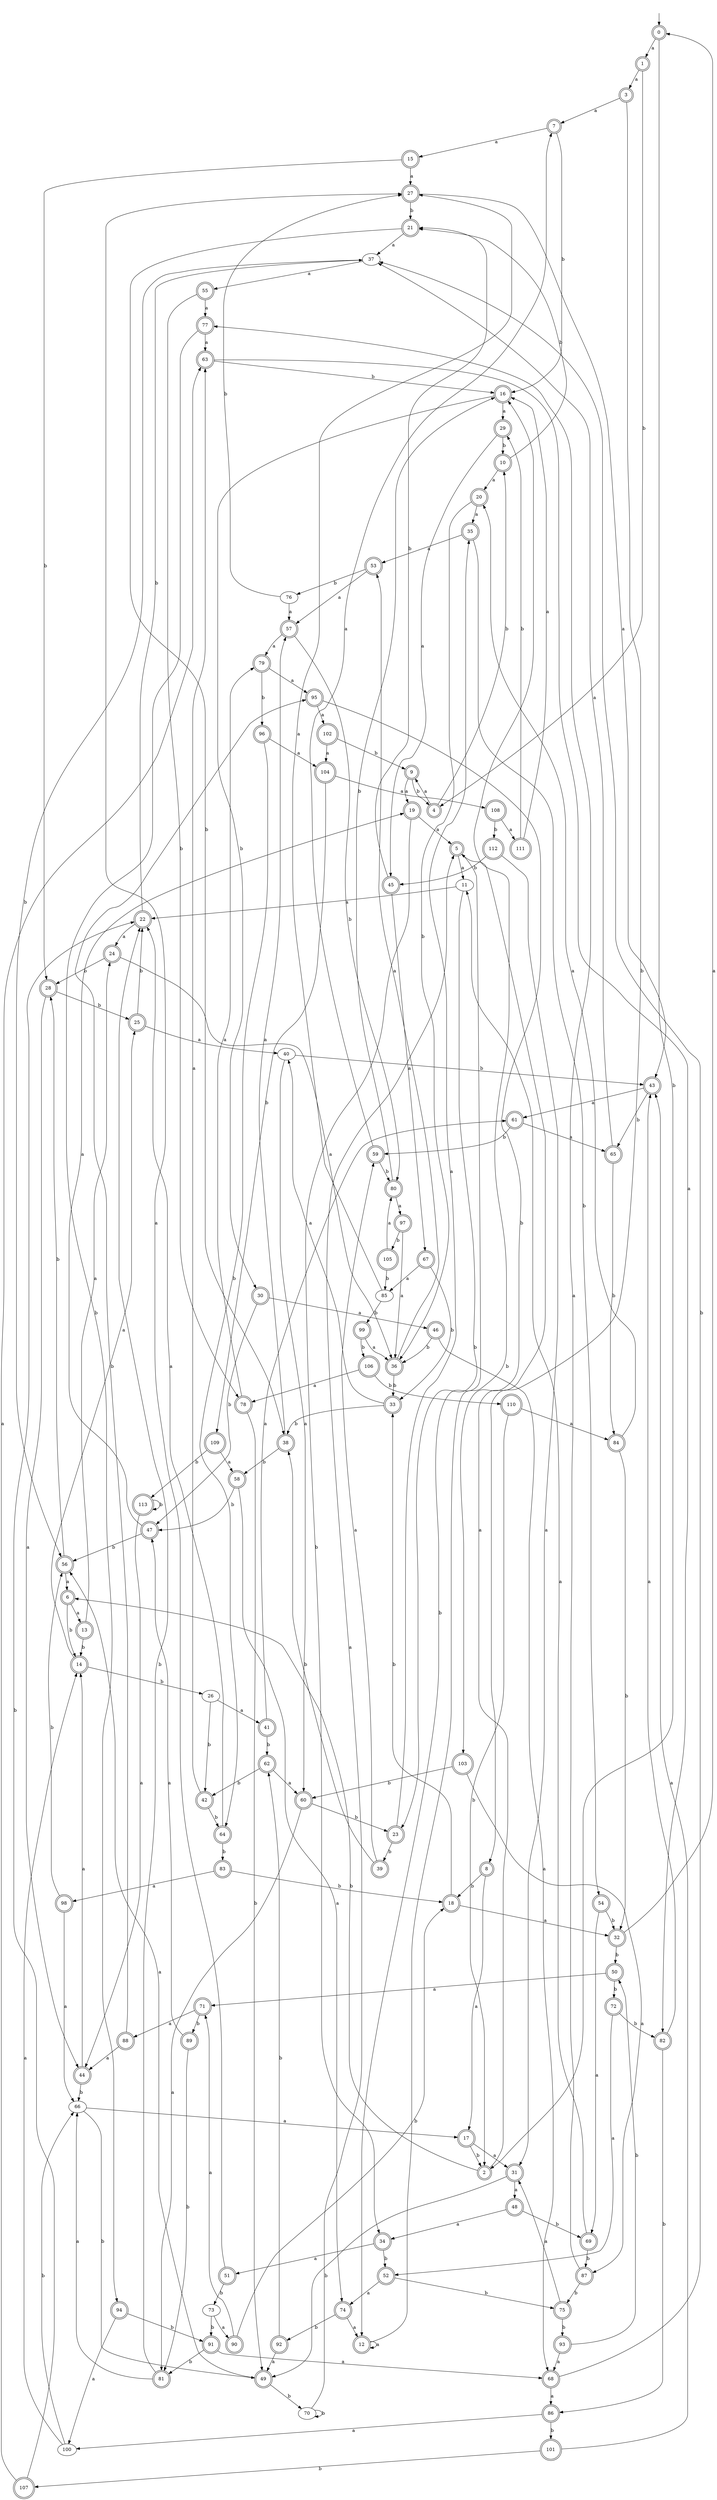 digraph RandomDFA {
  __start0 [label="", shape=none];
  __start0 -> 0 [label=""];
  0 [shape=circle] [shape=doublecircle]
  0 -> 1 [label="a"]
  0 -> 2 [label="b"]
  1 [shape=doublecircle]
  1 -> 3 [label="a"]
  1 -> 4 [label="b"]
  2 [shape=doublecircle]
  2 -> 5 [label="a"]
  2 -> 6 [label="b"]
  3 [shape=doublecircle]
  3 -> 7 [label="a"]
  3 -> 8 [label="b"]
  4 [shape=doublecircle]
  4 -> 9 [label="a"]
  4 -> 10 [label="b"]
  5 [shape=doublecircle]
  5 -> 11 [label="a"]
  5 -> 12 [label="b"]
  6 [shape=doublecircle]
  6 -> 13 [label="a"]
  6 -> 14 [label="b"]
  7 [shape=doublecircle]
  7 -> 15 [label="a"]
  7 -> 16 [label="b"]
  8 [shape=doublecircle]
  8 -> 17 [label="a"]
  8 -> 18 [label="b"]
  9 [shape=doublecircle]
  9 -> 19 [label="a"]
  9 -> 4 [label="b"]
  10 [shape=doublecircle]
  10 -> 20 [label="a"]
  10 -> 21 [label="b"]
  11
  11 -> 22 [label="a"]
  11 -> 23 [label="b"]
  12 [shape=doublecircle]
  12 -> 12 [label="a"]
  12 -> 16 [label="b"]
  13 [shape=doublecircle]
  13 -> 24 [label="a"]
  13 -> 14 [label="b"]
  14 [shape=doublecircle]
  14 -> 25 [label="a"]
  14 -> 26 [label="b"]
  15 [shape=doublecircle]
  15 -> 27 [label="a"]
  15 -> 28 [label="b"]
  16 [shape=doublecircle]
  16 -> 29 [label="a"]
  16 -> 30 [label="b"]
  17 [shape=doublecircle]
  17 -> 31 [label="a"]
  17 -> 2 [label="b"]
  18 [shape=doublecircle]
  18 -> 32 [label="a"]
  18 -> 33 [label="b"]
  19 [shape=doublecircle]
  19 -> 5 [label="a"]
  19 -> 34 [label="b"]
  20 [shape=doublecircle]
  20 -> 35 [label="a"]
  20 -> 36 [label="b"]
  21 [shape=doublecircle]
  21 -> 37 [label="a"]
  21 -> 38 [label="b"]
  22 [shape=doublecircle]
  22 -> 24 [label="a"]
  22 -> 37 [label="b"]
  23 [shape=doublecircle]
  23 -> 35 [label="a"]
  23 -> 39 [label="b"]
  24 [shape=doublecircle]
  24 -> 36 [label="a"]
  24 -> 28 [label="b"]
  25 [shape=doublecircle]
  25 -> 40 [label="a"]
  25 -> 22 [label="b"]
  26
  26 -> 41 [label="a"]
  26 -> 42 [label="b"]
  27 [shape=doublecircle]
  27 -> 43 [label="a"]
  27 -> 21 [label="b"]
  28 [shape=doublecircle]
  28 -> 44 [label="a"]
  28 -> 25 [label="b"]
  29 [shape=doublecircle]
  29 -> 45 [label="a"]
  29 -> 10 [label="b"]
  30 [shape=doublecircle]
  30 -> 46 [label="a"]
  30 -> 47 [label="b"]
  31 [shape=doublecircle]
  31 -> 48 [label="a"]
  31 -> 49 [label="b"]
  32 [shape=doublecircle]
  32 -> 0 [label="a"]
  32 -> 50 [label="b"]
  33 [shape=doublecircle]
  33 -> 40 [label="a"]
  33 -> 38 [label="b"]
  34 [shape=doublecircle]
  34 -> 51 [label="a"]
  34 -> 52 [label="b"]
  35 [shape=doublecircle]
  35 -> 53 [label="a"]
  35 -> 54 [label="b"]
  36 [shape=doublecircle]
  36 -> 53 [label="a"]
  36 -> 33 [label="b"]
  37
  37 -> 55 [label="a"]
  37 -> 56 [label="b"]
  38 [shape=doublecircle]
  38 -> 57 [label="a"]
  38 -> 58 [label="b"]
  39 [shape=doublecircle]
  39 -> 59 [label="a"]
  39 -> 38 [label="b"]
  40
  40 -> 60 [label="a"]
  40 -> 43 [label="b"]
  41 [shape=doublecircle]
  41 -> 61 [label="a"]
  41 -> 62 [label="b"]
  42 [shape=doublecircle]
  42 -> 63 [label="a"]
  42 -> 64 [label="b"]
  43 [shape=doublecircle]
  43 -> 61 [label="a"]
  43 -> 65 [label="b"]
  44 [shape=doublecircle]
  44 -> 14 [label="a"]
  44 -> 66 [label="b"]
  45 [shape=doublecircle]
  45 -> 67 [label="a"]
  45 -> 21 [label="b"]
  46 [shape=doublecircle]
  46 -> 68 [label="a"]
  46 -> 36 [label="b"]
  47 [shape=doublecircle]
  47 -> 19 [label="a"]
  47 -> 56 [label="b"]
  48 [shape=doublecircle]
  48 -> 34 [label="a"]
  48 -> 69 [label="b"]
  49 [shape=doublecircle]
  49 -> 56 [label="a"]
  49 -> 70 [label="b"]
  50 [shape=doublecircle]
  50 -> 71 [label="a"]
  50 -> 72 [label="b"]
  51 [shape=doublecircle]
  51 -> 27 [label="a"]
  51 -> 73 [label="b"]
  52 [shape=doublecircle]
  52 -> 74 [label="a"]
  52 -> 75 [label="b"]
  53 [shape=doublecircle]
  53 -> 57 [label="a"]
  53 -> 76 [label="b"]
  54 [shape=doublecircle]
  54 -> 69 [label="a"]
  54 -> 32 [label="b"]
  55 [shape=doublecircle]
  55 -> 77 [label="a"]
  55 -> 78 [label="b"]
  56 [shape=doublecircle]
  56 -> 6 [label="a"]
  56 -> 28 [label="b"]
  57 [shape=doublecircle]
  57 -> 79 [label="a"]
  57 -> 80 [label="b"]
  58 [shape=doublecircle]
  58 -> 74 [label="a"]
  58 -> 47 [label="b"]
  59 [shape=doublecircle]
  59 -> 7 [label="a"]
  59 -> 80 [label="b"]
  60 [shape=doublecircle]
  60 -> 81 [label="a"]
  60 -> 23 [label="b"]
  61 [shape=doublecircle]
  61 -> 65 [label="a"]
  61 -> 59 [label="b"]
  62 [shape=doublecircle]
  62 -> 60 [label="a"]
  62 -> 42 [label="b"]
  63 [shape=doublecircle]
  63 -> 82 [label="a"]
  63 -> 16 [label="b"]
  64 [shape=doublecircle]
  64 -> 22 [label="a"]
  64 -> 83 [label="b"]
  65 [shape=doublecircle]
  65 -> 37 [label="a"]
  65 -> 84 [label="b"]
  66
  66 -> 17 [label="a"]
  66 -> 49 [label="b"]
  67 [shape=doublecircle]
  67 -> 85 [label="a"]
  67 -> 33 [label="b"]
  68 [shape=doublecircle]
  68 -> 86 [label="a"]
  68 -> 37 [label="b"]
  69 [shape=doublecircle]
  69 -> 11 [label="a"]
  69 -> 87 [label="b"]
  70
  70 -> 5 [label="a"]
  70 -> 70 [label="b"]
  71 [shape=doublecircle]
  71 -> 88 [label="a"]
  71 -> 89 [label="b"]
  72 [shape=doublecircle]
  72 -> 52 [label="a"]
  72 -> 82 [label="b"]
  73
  73 -> 90 [label="a"]
  73 -> 91 [label="b"]
  74 [shape=doublecircle]
  74 -> 12 [label="a"]
  74 -> 92 [label="b"]
  75 [shape=doublecircle]
  75 -> 31 [label="a"]
  75 -> 93 [label="b"]
  76
  76 -> 57 [label="a"]
  76 -> 27 [label="b"]
  77 [shape=doublecircle]
  77 -> 63 [label="a"]
  77 -> 94 [label="b"]
  78 [shape=doublecircle]
  78 -> 79 [label="a"]
  78 -> 49 [label="b"]
  79 [shape=doublecircle]
  79 -> 95 [label="a"]
  79 -> 96 [label="b"]
  80 [shape=doublecircle]
  80 -> 97 [label="a"]
  80 -> 16 [label="b"]
  81 [shape=doublecircle]
  81 -> 66 [label="a"]
  81 -> 22 [label="b"]
  82 [shape=doublecircle]
  82 -> 43 [label="a"]
  82 -> 86 [label="b"]
  83 [shape=doublecircle]
  83 -> 98 [label="a"]
  83 -> 18 [label="b"]
  84 [shape=doublecircle]
  84 -> 20 [label="a"]
  84 -> 32 [label="b"]
  85
  85 -> 27 [label="a"]
  85 -> 99 [label="b"]
  86 [shape=doublecircle]
  86 -> 100 [label="a"]
  86 -> 101 [label="b"]
  87 [shape=doublecircle]
  87 -> 77 [label="a"]
  87 -> 75 [label="b"]
  88 [shape=doublecircle]
  88 -> 44 [label="a"]
  88 -> 95 [label="b"]
  89 [shape=doublecircle]
  89 -> 47 [label="a"]
  89 -> 81 [label="b"]
  90 [shape=doublecircle]
  90 -> 71 [label="a"]
  90 -> 18 [label="b"]
  91 [shape=doublecircle]
  91 -> 68 [label="a"]
  91 -> 81 [label="b"]
  92 [shape=doublecircle]
  92 -> 49 [label="a"]
  92 -> 62 [label="b"]
  93 [shape=doublecircle]
  93 -> 68 [label="a"]
  93 -> 50 [label="b"]
  94 [shape=doublecircle]
  94 -> 100 [label="a"]
  94 -> 91 [label="b"]
  95 [shape=doublecircle]
  95 -> 102 [label="a"]
  95 -> 103 [label="b"]
  96 [shape=doublecircle]
  96 -> 104 [label="a"]
  96 -> 64 [label="b"]
  97 [shape=doublecircle]
  97 -> 36 [label="a"]
  97 -> 105 [label="b"]
  98 [shape=doublecircle]
  98 -> 66 [label="a"]
  98 -> 56 [label="b"]
  99 [shape=doublecircle]
  99 -> 36 [label="a"]
  99 -> 106 [label="b"]
  100
  100 -> 14 [label="a"]
  100 -> 66 [label="b"]
  101 [shape=doublecircle]
  101 -> 43 [label="a"]
  101 -> 107 [label="b"]
  102 [shape=doublecircle]
  102 -> 104 [label="a"]
  102 -> 9 [label="b"]
  103 [shape=doublecircle]
  103 -> 87 [label="a"]
  103 -> 60 [label="b"]
  104 [shape=doublecircle]
  104 -> 108 [label="a"]
  104 -> 109 [label="b"]
  105 [shape=doublecircle]
  105 -> 80 [label="a"]
  105 -> 85 [label="b"]
  106 [shape=doublecircle]
  106 -> 78 [label="a"]
  106 -> 110 [label="b"]
  107 [shape=doublecircle]
  107 -> 63 [label="a"]
  107 -> 22 [label="b"]
  108 [shape=doublecircle]
  108 -> 111 [label="a"]
  108 -> 112 [label="b"]
  109 [shape=doublecircle]
  109 -> 58 [label="a"]
  109 -> 113 [label="b"]
  110 [shape=doublecircle]
  110 -> 84 [label="a"]
  110 -> 2 [label="b"]
  111 [shape=doublecircle]
  111 -> 16 [label="a"]
  111 -> 29 [label="b"]
  112 [shape=doublecircle]
  112 -> 31 [label="a"]
  112 -> 45 [label="b"]
  113 [shape=doublecircle]
  113 -> 44 [label="a"]
  113 -> 113 [label="b"]
}

